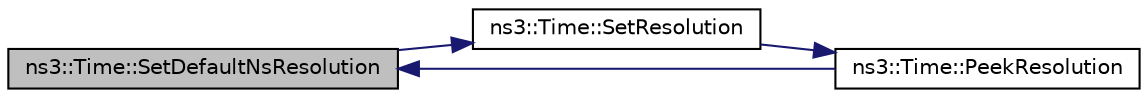 digraph "ns3::Time::SetDefaultNsResolution"
{
 // LATEX_PDF_SIZE
  edge [fontname="Helvetica",fontsize="10",labelfontname="Helvetica",labelfontsize="10"];
  node [fontname="Helvetica",fontsize="10",shape=record];
  rankdir="LR";
  Node1 [label="ns3::Time::SetDefaultNsResolution",height=0.2,width=0.4,color="black", fillcolor="grey75", style="filled", fontcolor="black",tooltip="Set the default resolution."];
  Node1 -> Node2 [color="midnightblue",fontsize="10",style="solid",fontname="Helvetica"];
  Node2 [label="ns3::Time::SetResolution",height=0.2,width=0.4,color="black", fillcolor="white", style="filled",URL="$classns3_1_1_time.html#ac89165ba7715b66017a49c718f4aef09",tooltip=" "];
  Node2 -> Node3 [color="midnightblue",fontsize="10",style="solid",fontname="Helvetica"];
  Node3 [label="ns3::Time::PeekResolution",height=0.2,width=0.4,color="black", fillcolor="white", style="filled",URL="$classns3_1_1_time.html#a963e53522278fcbdf1ab9f7adbd0f5d6",tooltip="Get the current Resolution."];
  Node3 -> Node1 [color="midnightblue",fontsize="10",style="solid",fontname="Helvetica"];
}
